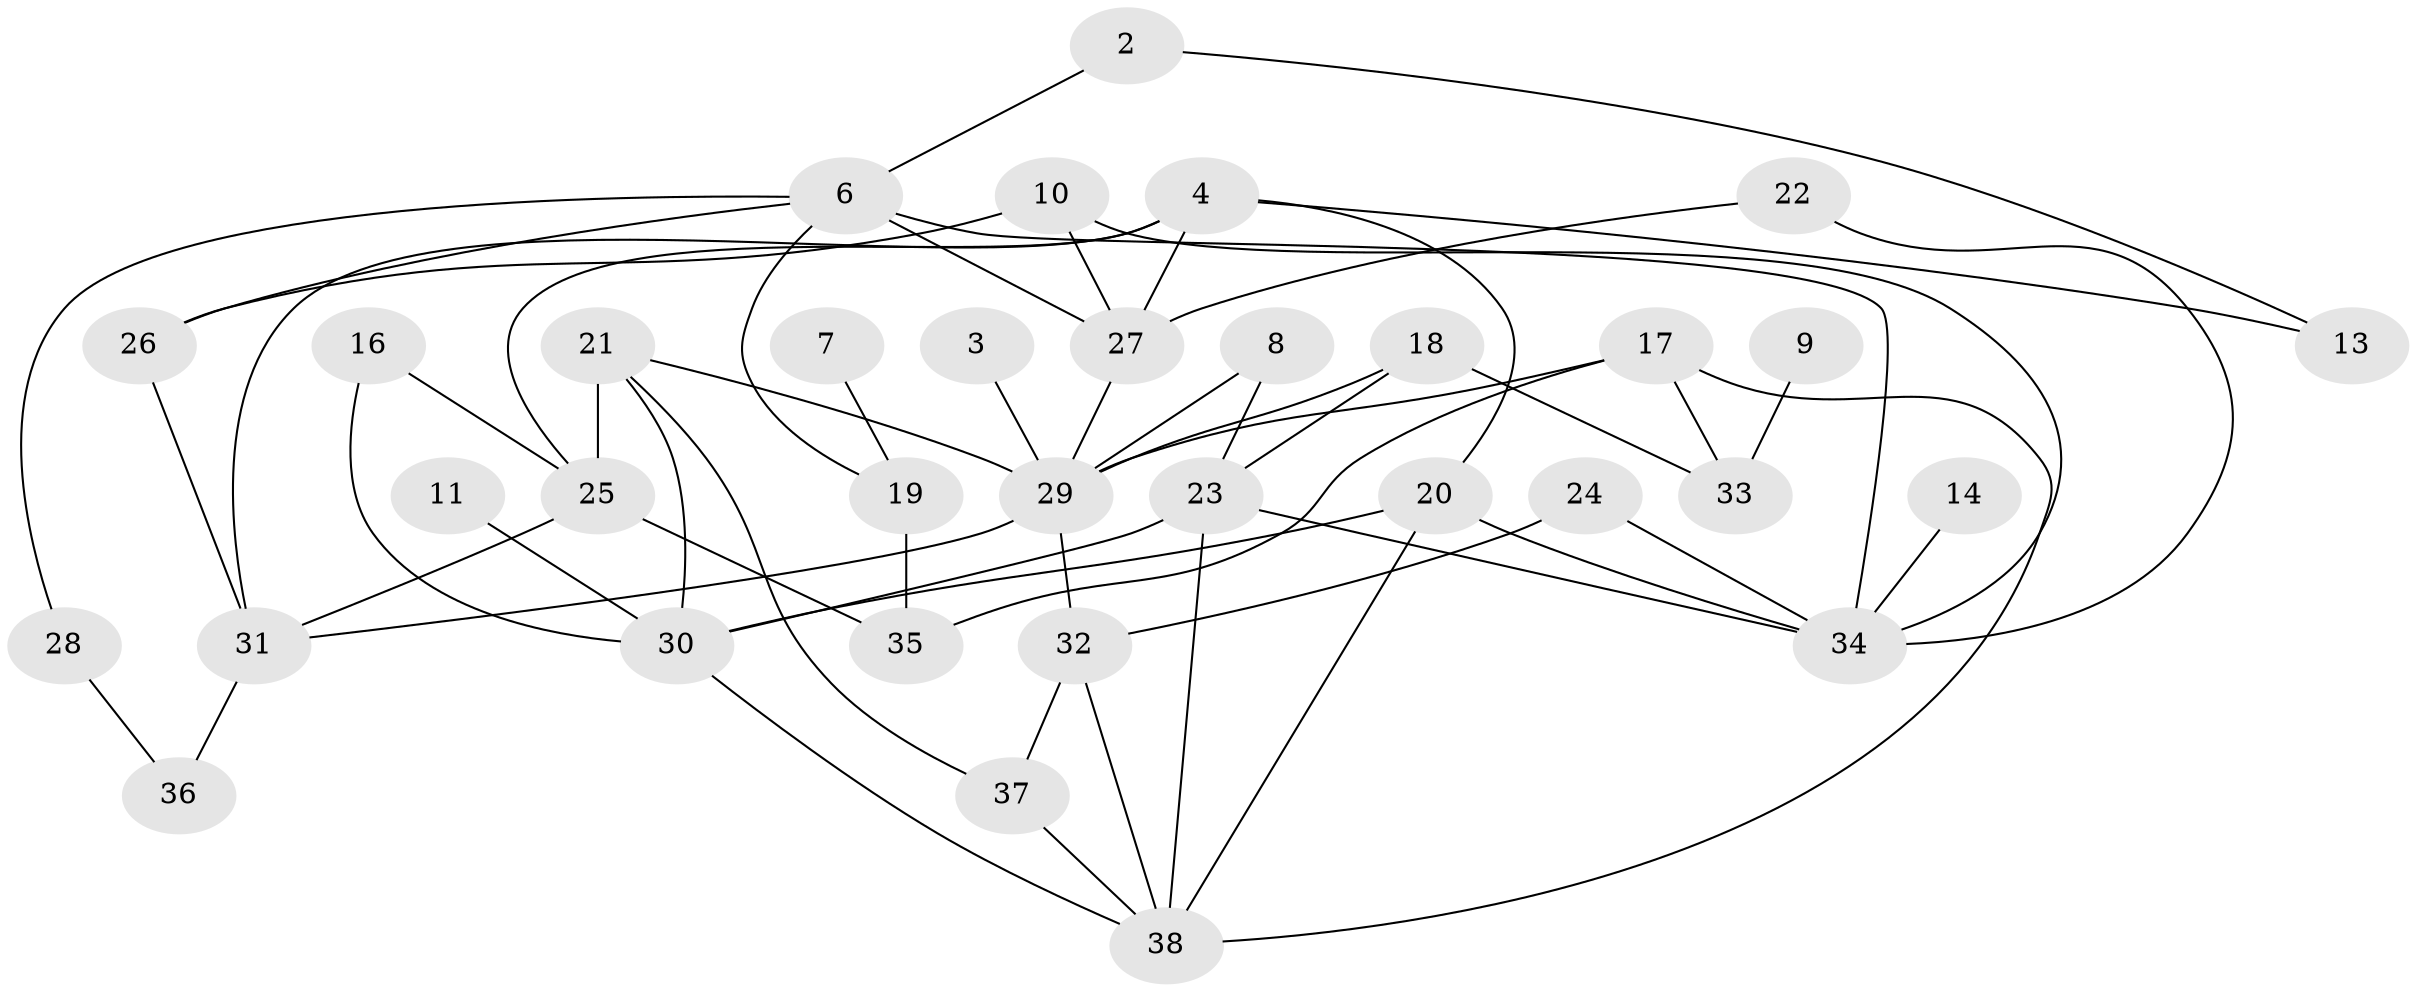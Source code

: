 // original degree distribution, {3: 0.27631578947368424, 0: 0.039473684210526314, 2: 0.18421052631578946, 1: 0.2236842105263158, 6: 0.05263157894736842, 4: 0.19736842105263158, 5: 0.02631578947368421}
// Generated by graph-tools (version 1.1) at 2025/49/03/09/25 03:49:15]
// undirected, 34 vertices, 58 edges
graph export_dot {
graph [start="1"]
  node [color=gray90,style=filled];
  2;
  3;
  4;
  6;
  7;
  8;
  9;
  10;
  11;
  13;
  14;
  16;
  17;
  18;
  19;
  20;
  21;
  22;
  23;
  24;
  25;
  26;
  27;
  28;
  29;
  30;
  31;
  32;
  33;
  34;
  35;
  36;
  37;
  38;
  2 -- 6 [weight=1.0];
  2 -- 13 [weight=1.0];
  3 -- 29 [weight=1.0];
  4 -- 13 [weight=1.0];
  4 -- 20 [weight=1.0];
  4 -- 25 [weight=1.0];
  4 -- 27 [weight=1.0];
  4 -- 31 [weight=1.0];
  6 -- 19 [weight=1.0];
  6 -- 26 [weight=1.0];
  6 -- 27 [weight=1.0];
  6 -- 28 [weight=1.0];
  6 -- 34 [weight=1.0];
  7 -- 19 [weight=1.0];
  8 -- 23 [weight=1.0];
  8 -- 29 [weight=1.0];
  9 -- 33 [weight=1.0];
  10 -- 26 [weight=1.0];
  10 -- 27 [weight=1.0];
  10 -- 34 [weight=1.0];
  11 -- 30 [weight=1.0];
  14 -- 34 [weight=1.0];
  16 -- 25 [weight=1.0];
  16 -- 30 [weight=1.0];
  17 -- 29 [weight=1.0];
  17 -- 33 [weight=1.0];
  17 -- 35 [weight=1.0];
  17 -- 38 [weight=1.0];
  18 -- 23 [weight=1.0];
  18 -- 29 [weight=1.0];
  18 -- 33 [weight=1.0];
  19 -- 35 [weight=1.0];
  20 -- 30 [weight=2.0];
  20 -- 34 [weight=1.0];
  20 -- 38 [weight=1.0];
  21 -- 25 [weight=1.0];
  21 -- 29 [weight=1.0];
  21 -- 30 [weight=1.0];
  21 -- 37 [weight=1.0];
  22 -- 27 [weight=1.0];
  22 -- 34 [weight=1.0];
  23 -- 30 [weight=1.0];
  23 -- 34 [weight=1.0];
  23 -- 38 [weight=1.0];
  24 -- 32 [weight=1.0];
  24 -- 34 [weight=1.0];
  25 -- 31 [weight=1.0];
  25 -- 35 [weight=1.0];
  26 -- 31 [weight=1.0];
  27 -- 29 [weight=1.0];
  28 -- 36 [weight=1.0];
  29 -- 31 [weight=1.0];
  29 -- 32 [weight=1.0];
  30 -- 38 [weight=1.0];
  31 -- 36 [weight=1.0];
  32 -- 37 [weight=1.0];
  32 -- 38 [weight=1.0];
  37 -- 38 [weight=1.0];
}
